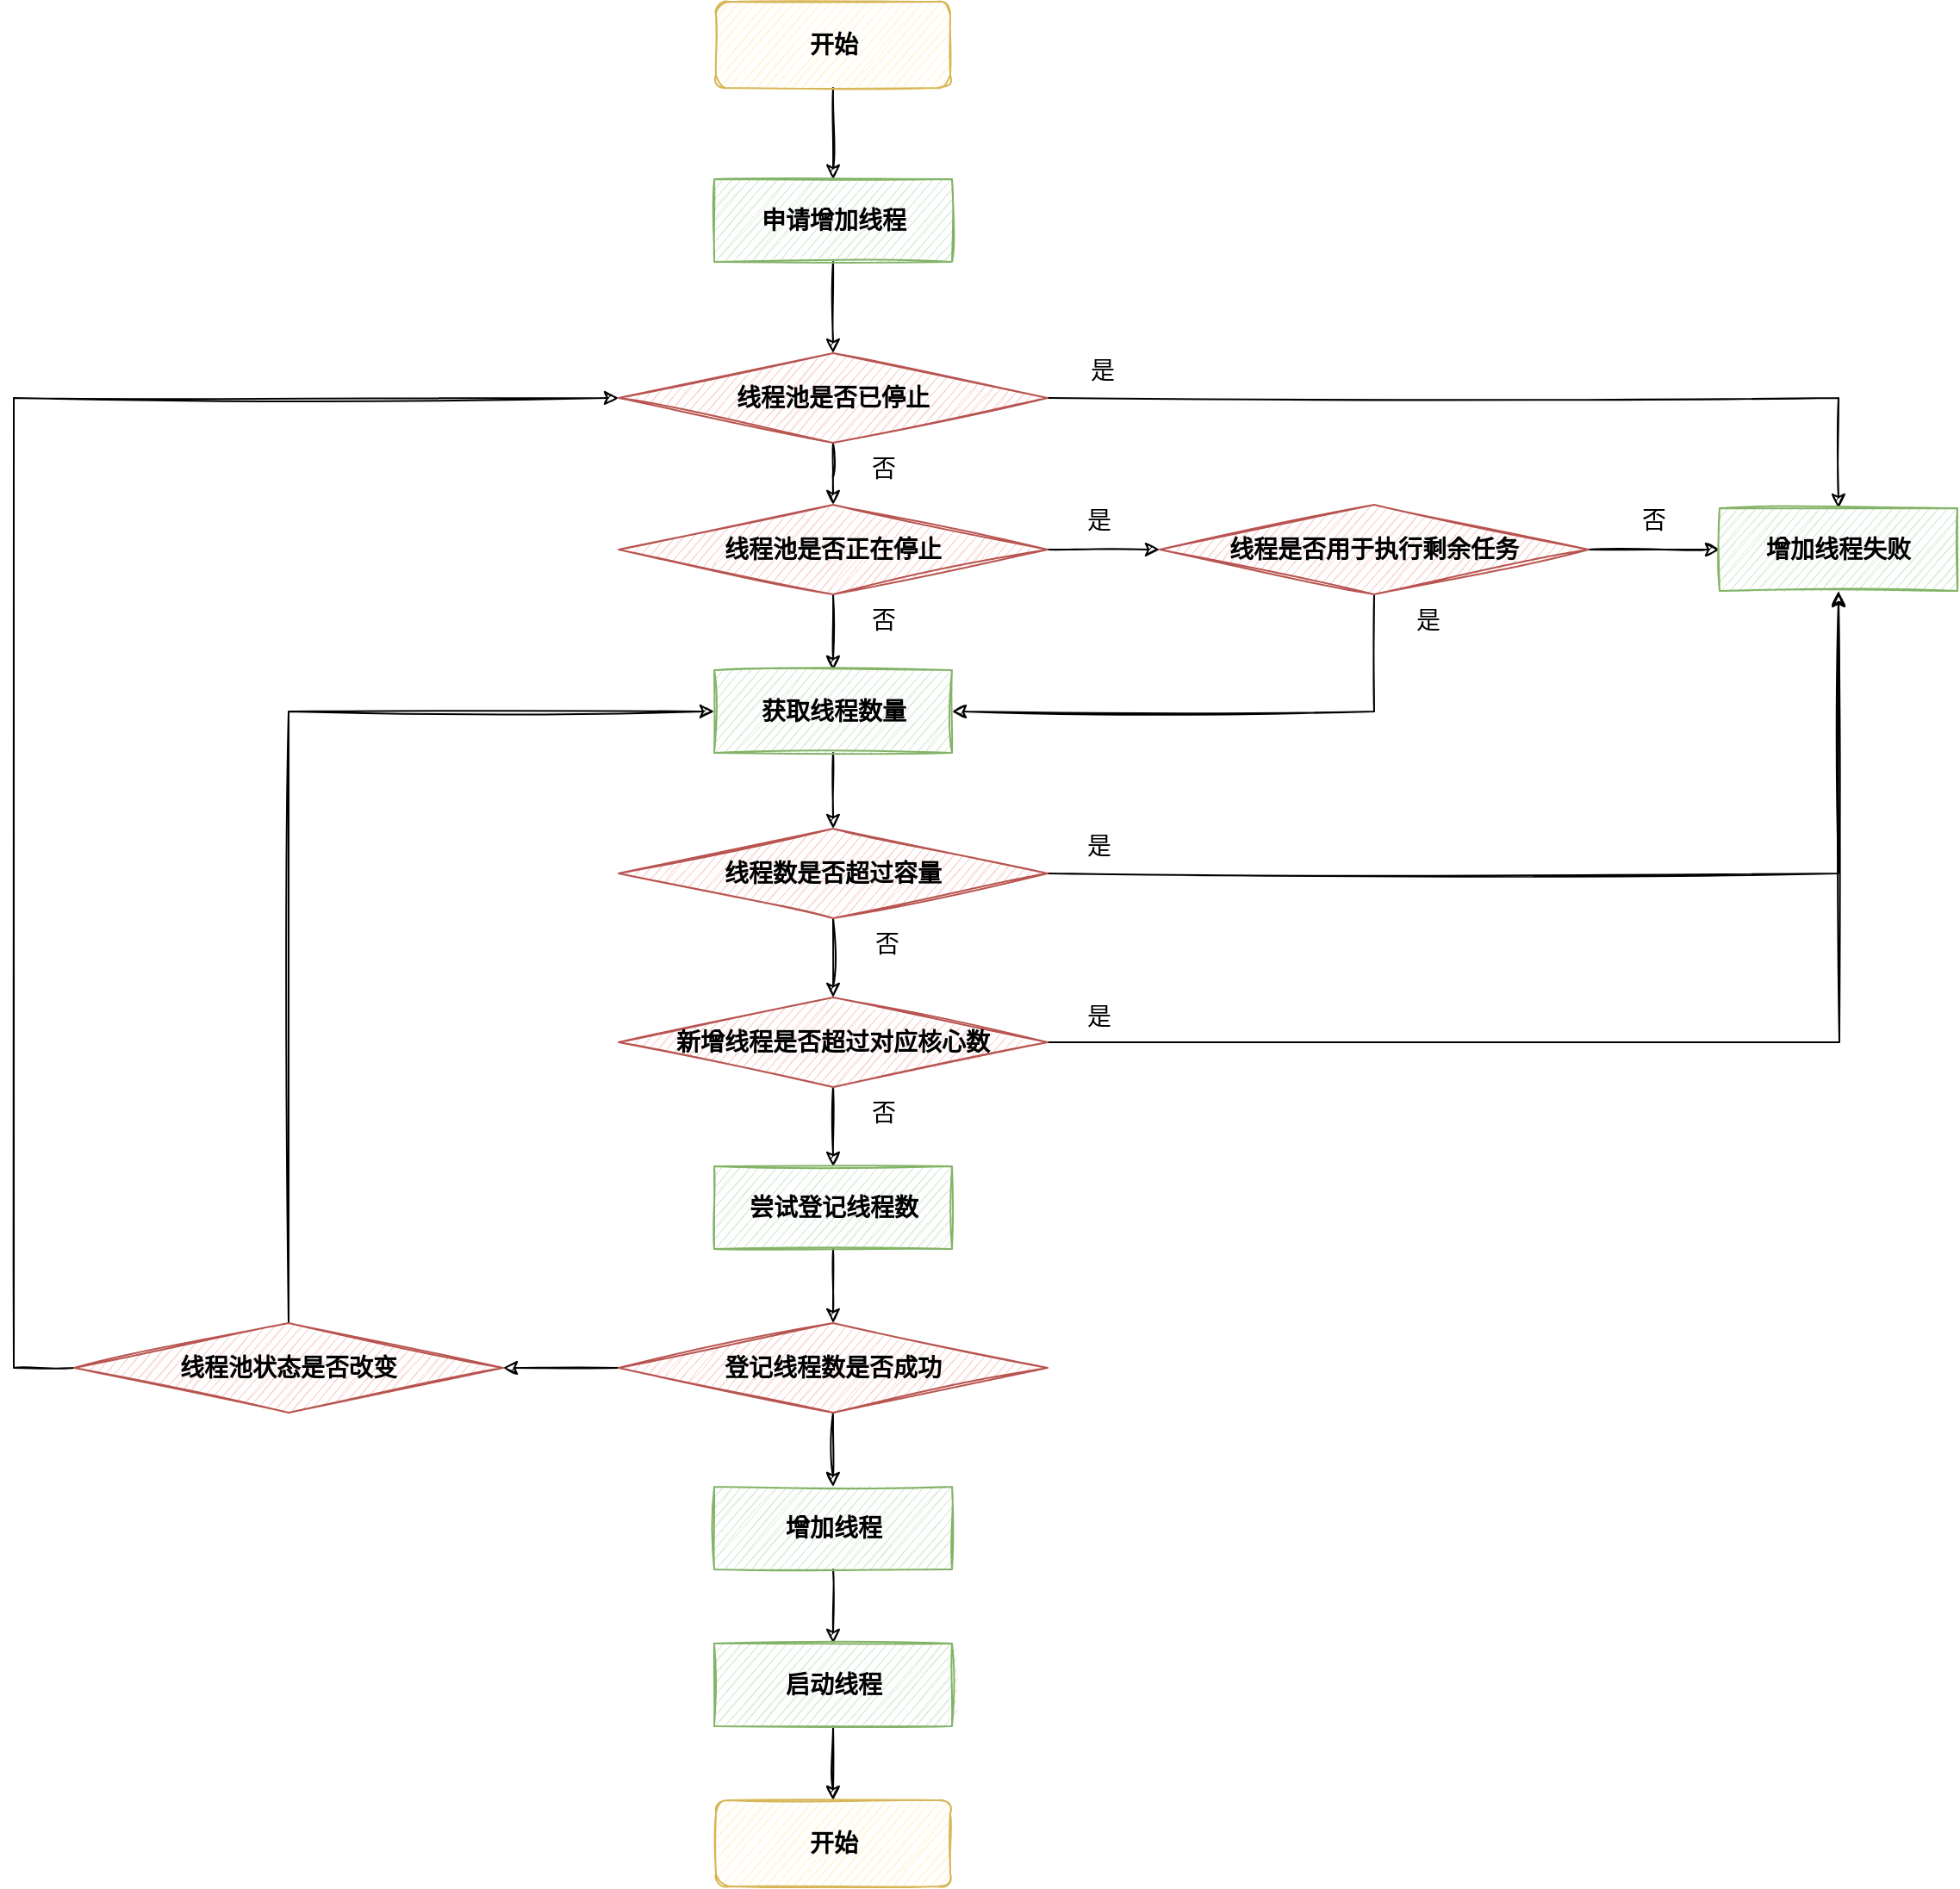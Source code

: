 <mxfile version="16.0.0" type="github">
  <diagram id="bxd2tpNLkaN-XFv4WDwM" name="第 1 页">
    <mxGraphModel dx="1822" dy="762" grid="0" gridSize="10" guides="1" tooltips="1" connect="1" arrows="1" fold="1" page="0" pageScale="1" pageWidth="827" pageHeight="1169" math="0" shadow="0">
      <root>
        <mxCell id="0" />
        <mxCell id="1" parent="0" />
        <mxCell id="Mx3tVR5YGephhx1hdb3c-16" value="" style="edgeStyle=orthogonalEdgeStyle;rounded=0;orthogonalLoop=1;jettySize=auto;html=1;sketch=1;" edge="1" parent="1" source="Mx3tVR5YGephhx1hdb3c-1" target="Mx3tVR5YGephhx1hdb3c-2">
          <mxGeometry relative="1" as="geometry" />
        </mxCell>
        <mxCell id="Mx3tVR5YGephhx1hdb3c-1" value="&lt;font style=&quot;font-size: 14px&quot;&gt;&lt;b&gt;开始&lt;/b&gt;&lt;/font&gt;" style="rounded=1;whiteSpace=wrap;html=1;fillColor=#fff2cc;strokeColor=#d6b656;sketch=1;" vertex="1" parent="1">
          <mxGeometry x="329.5" y="81" width="136" height="50" as="geometry" />
        </mxCell>
        <mxCell id="Mx3tVR5YGephhx1hdb3c-17" value="" style="edgeStyle=orthogonalEdgeStyle;rounded=0;orthogonalLoop=1;jettySize=auto;html=1;sketch=1;" edge="1" parent="1" source="Mx3tVR5YGephhx1hdb3c-2" target="Mx3tVR5YGephhx1hdb3c-3">
          <mxGeometry relative="1" as="geometry" />
        </mxCell>
        <mxCell id="Mx3tVR5YGephhx1hdb3c-2" value="&lt;b&gt;申请增加线程&lt;/b&gt;" style="rounded=0;whiteSpace=wrap;html=1;fontSize=14;fillColor=#d5e8d4;strokeColor=#82b366;sketch=1;" vertex="1" parent="1">
          <mxGeometry x="328.5" y="184" width="138" height="48" as="geometry" />
        </mxCell>
        <mxCell id="Mx3tVR5YGephhx1hdb3c-18" value="" style="edgeStyle=orthogonalEdgeStyle;rounded=0;orthogonalLoop=1;jettySize=auto;html=1;sketch=1;" edge="1" parent="1" source="Mx3tVR5YGephhx1hdb3c-3" target="Mx3tVR5YGephhx1hdb3c-4">
          <mxGeometry relative="1" as="geometry" />
        </mxCell>
        <mxCell id="Mx3tVR5YGephhx1hdb3c-29" style="edgeStyle=orthogonalEdgeStyle;rounded=0;orthogonalLoop=1;jettySize=auto;html=1;entryX=0.5;entryY=0;entryDx=0;entryDy=0;sketch=1;" edge="1" parent="1" source="Mx3tVR5YGephhx1hdb3c-3" target="Mx3tVR5YGephhx1hdb3c-6">
          <mxGeometry relative="1" as="geometry" />
        </mxCell>
        <mxCell id="Mx3tVR5YGephhx1hdb3c-3" value="&lt;b&gt;线程池是否已停止&lt;/b&gt;" style="rhombus;whiteSpace=wrap;html=1;sketch=1;fontSize=14;fillColor=#f8cecc;strokeColor=#b85450;" vertex="1" parent="1">
          <mxGeometry x="273" y="285" width="249" height="52" as="geometry" />
        </mxCell>
        <mxCell id="Mx3tVR5YGephhx1hdb3c-19" value="" style="edgeStyle=orthogonalEdgeStyle;rounded=0;orthogonalLoop=1;jettySize=auto;html=1;sketch=1;" edge="1" parent="1" source="Mx3tVR5YGephhx1hdb3c-4" target="Mx3tVR5YGephhx1hdb3c-7">
          <mxGeometry relative="1" as="geometry" />
        </mxCell>
        <mxCell id="Mx3tVR5YGephhx1hdb3c-27" value="" style="edgeStyle=orthogonalEdgeStyle;rounded=0;orthogonalLoop=1;jettySize=auto;html=1;sketch=1;" edge="1" parent="1" source="Mx3tVR5YGephhx1hdb3c-4" target="Mx3tVR5YGephhx1hdb3c-5">
          <mxGeometry relative="1" as="geometry" />
        </mxCell>
        <mxCell id="Mx3tVR5YGephhx1hdb3c-4" value="&lt;b&gt;线程池是否正在停止&lt;/b&gt;" style="rhombus;whiteSpace=wrap;html=1;sketch=1;fontSize=14;fillColor=#f8cecc;strokeColor=#b85450;" vertex="1" parent="1">
          <mxGeometry x="273" y="373" width="249" height="52" as="geometry" />
        </mxCell>
        <mxCell id="Mx3tVR5YGephhx1hdb3c-28" value="" style="edgeStyle=orthogonalEdgeStyle;rounded=0;orthogonalLoop=1;jettySize=auto;html=1;sketch=1;" edge="1" parent="1" source="Mx3tVR5YGephhx1hdb3c-5" target="Mx3tVR5YGephhx1hdb3c-6">
          <mxGeometry relative="1" as="geometry" />
        </mxCell>
        <mxCell id="Mx3tVR5YGephhx1hdb3c-30" style="edgeStyle=orthogonalEdgeStyle;rounded=0;orthogonalLoop=1;jettySize=auto;html=1;entryX=1;entryY=0.5;entryDx=0;entryDy=0;sketch=1;" edge="1" parent="1" source="Mx3tVR5YGephhx1hdb3c-5" target="Mx3tVR5YGephhx1hdb3c-7">
          <mxGeometry relative="1" as="geometry">
            <Array as="points">
              <mxPoint x="712" y="493" />
            </Array>
          </mxGeometry>
        </mxCell>
        <mxCell id="Mx3tVR5YGephhx1hdb3c-5" value="&lt;b&gt;线程是否用于执行剩余任务&lt;/b&gt;" style="rhombus;whiteSpace=wrap;html=1;sketch=1;fontSize=14;fillColor=#f8cecc;strokeColor=#b85450;" vertex="1" parent="1">
          <mxGeometry x="587" y="373" width="249" height="52" as="geometry" />
        </mxCell>
        <mxCell id="Mx3tVR5YGephhx1hdb3c-6" value="&lt;b&gt;增加线程失败&lt;/b&gt;" style="rounded=0;whiteSpace=wrap;html=1;fontSize=14;fillColor=#d5e8d4;strokeColor=#82b366;sketch=1;" vertex="1" parent="1">
          <mxGeometry x="912" y="375" width="138" height="48" as="geometry" />
        </mxCell>
        <mxCell id="Mx3tVR5YGephhx1hdb3c-20" value="" style="edgeStyle=orthogonalEdgeStyle;rounded=0;orthogonalLoop=1;jettySize=auto;html=1;sketch=1;" edge="1" parent="1" source="Mx3tVR5YGephhx1hdb3c-7" target="Mx3tVR5YGephhx1hdb3c-8">
          <mxGeometry relative="1" as="geometry" />
        </mxCell>
        <mxCell id="Mx3tVR5YGephhx1hdb3c-7" value="&lt;b&gt;获取线程数量&lt;/b&gt;" style="rounded=0;whiteSpace=wrap;html=1;fontSize=14;fillColor=#d5e8d4;strokeColor=#82b366;sketch=1;" vertex="1" parent="1">
          <mxGeometry x="328.5" y="469" width="138" height="48" as="geometry" />
        </mxCell>
        <mxCell id="Mx3tVR5YGephhx1hdb3c-21" value="" style="edgeStyle=orthogonalEdgeStyle;rounded=0;orthogonalLoop=1;jettySize=auto;html=1;sketch=1;" edge="1" parent="1" source="Mx3tVR5YGephhx1hdb3c-8" target="Mx3tVR5YGephhx1hdb3c-9">
          <mxGeometry relative="1" as="geometry" />
        </mxCell>
        <mxCell id="Mx3tVR5YGephhx1hdb3c-31" style="edgeStyle=orthogonalEdgeStyle;rounded=0;orthogonalLoop=1;jettySize=auto;html=1;entryX=0.5;entryY=1;entryDx=0;entryDy=0;sketch=1;" edge="1" parent="1" source="Mx3tVR5YGephhx1hdb3c-8" target="Mx3tVR5YGephhx1hdb3c-6">
          <mxGeometry relative="1" as="geometry" />
        </mxCell>
        <mxCell id="Mx3tVR5YGephhx1hdb3c-8" value="&lt;b&gt;线程数是否超过容量&lt;/b&gt;" style="rhombus;whiteSpace=wrap;html=1;sketch=1;fontSize=14;fillColor=#f8cecc;strokeColor=#b85450;" vertex="1" parent="1">
          <mxGeometry x="273" y="561" width="249" height="52" as="geometry" />
        </mxCell>
        <mxCell id="Mx3tVR5YGephhx1hdb3c-22" value="" style="edgeStyle=orthogonalEdgeStyle;rounded=0;orthogonalLoop=1;jettySize=auto;html=1;sketch=1;" edge="1" parent="1" source="Mx3tVR5YGephhx1hdb3c-9" target="Mx3tVR5YGephhx1hdb3c-10">
          <mxGeometry relative="1" as="geometry" />
        </mxCell>
        <mxCell id="Mx3tVR5YGephhx1hdb3c-32" style="edgeStyle=orthogonalEdgeStyle;rounded=0;orthogonalLoop=1;jettySize=auto;html=1;sketch=1;" edge="1" parent="1" source="Mx3tVR5YGephhx1hdb3c-9">
          <mxGeometry relative="1" as="geometry">
            <mxPoint x="981" y="424" as="targetPoint" />
          </mxGeometry>
        </mxCell>
        <mxCell id="Mx3tVR5YGephhx1hdb3c-9" value="&lt;b&gt;新增线程是否超过对应核心数&lt;/b&gt;" style="rhombus;whiteSpace=wrap;html=1;sketch=1;fontSize=14;fillColor=#f8cecc;strokeColor=#b85450;" vertex="1" parent="1">
          <mxGeometry x="273" y="659" width="249" height="52" as="geometry" />
        </mxCell>
        <mxCell id="Mx3tVR5YGephhx1hdb3c-23" value="" style="edgeStyle=orthogonalEdgeStyle;rounded=0;orthogonalLoop=1;jettySize=auto;html=1;sketch=1;" edge="1" parent="1" source="Mx3tVR5YGephhx1hdb3c-10" target="Mx3tVR5YGephhx1hdb3c-11">
          <mxGeometry relative="1" as="geometry" />
        </mxCell>
        <mxCell id="Mx3tVR5YGephhx1hdb3c-10" value="&lt;b&gt;尝试登记线程数&lt;/b&gt;" style="rounded=0;whiteSpace=wrap;html=1;fontSize=14;fillColor=#d5e8d4;strokeColor=#82b366;sketch=1;" vertex="1" parent="1">
          <mxGeometry x="328.5" y="757" width="138" height="48" as="geometry" />
        </mxCell>
        <mxCell id="Mx3tVR5YGephhx1hdb3c-24" value="" style="edgeStyle=orthogonalEdgeStyle;rounded=0;orthogonalLoop=1;jettySize=auto;html=1;sketch=1;" edge="1" parent="1" source="Mx3tVR5YGephhx1hdb3c-11" target="Mx3tVR5YGephhx1hdb3c-13">
          <mxGeometry relative="1" as="geometry" />
        </mxCell>
        <mxCell id="Mx3tVR5YGephhx1hdb3c-33" value="" style="edgeStyle=orthogonalEdgeStyle;rounded=0;orthogonalLoop=1;jettySize=auto;html=1;sketch=1;" edge="1" parent="1" source="Mx3tVR5YGephhx1hdb3c-11" target="Mx3tVR5YGephhx1hdb3c-12">
          <mxGeometry relative="1" as="geometry" />
        </mxCell>
        <mxCell id="Mx3tVR5YGephhx1hdb3c-11" value="&lt;b&gt;登记线程数是否成功&lt;/b&gt;" style="rhombus;whiteSpace=wrap;html=1;sketch=1;fontSize=14;fillColor=#f8cecc;strokeColor=#b85450;" vertex="1" parent="1">
          <mxGeometry x="273" y="848" width="249" height="52" as="geometry" />
        </mxCell>
        <mxCell id="Mx3tVR5YGephhx1hdb3c-34" style="edgeStyle=orthogonalEdgeStyle;rounded=0;orthogonalLoop=1;jettySize=auto;html=1;entryX=0;entryY=0.5;entryDx=0;entryDy=0;sketch=1;" edge="1" parent="1" source="Mx3tVR5YGephhx1hdb3c-12" target="Mx3tVR5YGephhx1hdb3c-7">
          <mxGeometry relative="1" as="geometry">
            <Array as="points">
              <mxPoint x="82" y="493" />
            </Array>
          </mxGeometry>
        </mxCell>
        <mxCell id="Mx3tVR5YGephhx1hdb3c-35" style="edgeStyle=orthogonalEdgeStyle;rounded=0;orthogonalLoop=1;jettySize=auto;html=1;entryX=0;entryY=0.5;entryDx=0;entryDy=0;sketch=1;" edge="1" parent="1" source="Mx3tVR5YGephhx1hdb3c-12" target="Mx3tVR5YGephhx1hdb3c-3">
          <mxGeometry relative="1" as="geometry">
            <Array as="points">
              <mxPoint x="-78" y="874" />
              <mxPoint x="-78" y="311" />
            </Array>
          </mxGeometry>
        </mxCell>
        <mxCell id="Mx3tVR5YGephhx1hdb3c-12" value="&lt;b&gt;线程池状态是否改变&lt;/b&gt;" style="rhombus;whiteSpace=wrap;html=1;sketch=1;fontSize=14;fillColor=#f8cecc;strokeColor=#b85450;" vertex="1" parent="1">
          <mxGeometry x="-43" y="848" width="249" height="52" as="geometry" />
        </mxCell>
        <mxCell id="Mx3tVR5YGephhx1hdb3c-25" value="" style="edgeStyle=orthogonalEdgeStyle;rounded=0;orthogonalLoop=1;jettySize=auto;html=1;sketch=1;" edge="1" parent="1" source="Mx3tVR5YGephhx1hdb3c-13" target="Mx3tVR5YGephhx1hdb3c-14">
          <mxGeometry relative="1" as="geometry" />
        </mxCell>
        <mxCell id="Mx3tVR5YGephhx1hdb3c-13" value="&lt;b&gt;增加线程&lt;/b&gt;" style="rounded=0;whiteSpace=wrap;html=1;fontSize=14;fillColor=#d5e8d4;strokeColor=#82b366;sketch=1;" vertex="1" parent="1">
          <mxGeometry x="328.5" y="943" width="138" height="48" as="geometry" />
        </mxCell>
        <mxCell id="Mx3tVR5YGephhx1hdb3c-26" value="" style="edgeStyle=orthogonalEdgeStyle;rounded=0;orthogonalLoop=1;jettySize=auto;html=1;sketch=1;" edge="1" parent="1" source="Mx3tVR5YGephhx1hdb3c-14" target="Mx3tVR5YGephhx1hdb3c-15">
          <mxGeometry relative="1" as="geometry" />
        </mxCell>
        <mxCell id="Mx3tVR5YGephhx1hdb3c-14" value="&lt;b&gt;启动线程&lt;/b&gt;" style="rounded=0;whiteSpace=wrap;html=1;fontSize=14;fillColor=#d5e8d4;strokeColor=#82b366;sketch=1;" vertex="1" parent="1">
          <mxGeometry x="328.5" y="1034" width="138" height="48" as="geometry" />
        </mxCell>
        <mxCell id="Mx3tVR5YGephhx1hdb3c-15" value="&lt;font style=&quot;font-size: 14px&quot;&gt;&lt;b&gt;开始&lt;/b&gt;&lt;/font&gt;" style="rounded=1;whiteSpace=wrap;html=1;fillColor=#fff2cc;strokeColor=#d6b656;sketch=1;" vertex="1" parent="1">
          <mxGeometry x="329.5" y="1125" width="136" height="50" as="geometry" />
        </mxCell>
        <mxCell id="Mx3tVR5YGephhx1hdb3c-36" value="是" style="text;html=1;strokeColor=none;fillColor=none;align=center;verticalAlign=middle;whiteSpace=wrap;rounded=0;sketch=1;fontSize=14;" vertex="1" parent="1">
          <mxGeometry x="524" y="280" width="60" height="30" as="geometry" />
        </mxCell>
        <mxCell id="Mx3tVR5YGephhx1hdb3c-37" value="是" style="text;html=1;strokeColor=none;fillColor=none;align=center;verticalAlign=middle;whiteSpace=wrap;rounded=0;sketch=1;fontSize=14;" vertex="1" parent="1">
          <mxGeometry x="522" y="367" width="60" height="30" as="geometry" />
        </mxCell>
        <mxCell id="Mx3tVR5YGephhx1hdb3c-38" value="否" style="text;html=1;strokeColor=none;fillColor=none;align=center;verticalAlign=middle;whiteSpace=wrap;rounded=0;sketch=1;fontSize=14;" vertex="1" parent="1">
          <mxGeometry x="397" y="425" width="60" height="30" as="geometry" />
        </mxCell>
        <mxCell id="Mx3tVR5YGephhx1hdb3c-39" value="否" style="text;html=1;strokeColor=none;fillColor=none;align=center;verticalAlign=middle;whiteSpace=wrap;rounded=0;sketch=1;fontSize=14;" vertex="1" parent="1">
          <mxGeometry x="397" y="337" width="60" height="30" as="geometry" />
        </mxCell>
        <mxCell id="Mx3tVR5YGephhx1hdb3c-40" value="否" style="text;html=1;strokeColor=none;fillColor=none;align=center;verticalAlign=middle;whiteSpace=wrap;rounded=0;sketch=1;fontSize=14;" vertex="1" parent="1">
          <mxGeometry x="844" y="367" width="60" height="30" as="geometry" />
        </mxCell>
        <mxCell id="Mx3tVR5YGephhx1hdb3c-41" value="是" style="text;html=1;strokeColor=none;fillColor=none;align=center;verticalAlign=middle;whiteSpace=wrap;rounded=0;sketch=1;fontSize=14;" vertex="1" parent="1">
          <mxGeometry x="713" y="425" width="60" height="30" as="geometry" />
        </mxCell>
        <mxCell id="Mx3tVR5YGephhx1hdb3c-42" value="是" style="text;html=1;strokeColor=none;fillColor=none;align=center;verticalAlign=middle;whiteSpace=wrap;rounded=0;sketch=1;fontSize=14;" vertex="1" parent="1">
          <mxGeometry x="522" y="556" width="60" height="30" as="geometry" />
        </mxCell>
        <mxCell id="Mx3tVR5YGephhx1hdb3c-43" value="是" style="text;html=1;strokeColor=none;fillColor=none;align=center;verticalAlign=middle;whiteSpace=wrap;rounded=0;sketch=1;fontSize=14;" vertex="1" parent="1">
          <mxGeometry x="522" y="655" width="60" height="30" as="geometry" />
        </mxCell>
        <mxCell id="Mx3tVR5YGephhx1hdb3c-44" value="否" style="text;html=1;strokeColor=none;fillColor=none;align=center;verticalAlign=middle;whiteSpace=wrap;rounded=0;sketch=1;fontSize=14;" vertex="1" parent="1">
          <mxGeometry x="399" y="613" width="60" height="30" as="geometry" />
        </mxCell>
        <mxCell id="Mx3tVR5YGephhx1hdb3c-45" value="否" style="text;html=1;strokeColor=none;fillColor=none;align=center;verticalAlign=middle;whiteSpace=wrap;rounded=0;sketch=1;fontSize=14;" vertex="1" parent="1">
          <mxGeometry x="397" y="711" width="60" height="30" as="geometry" />
        </mxCell>
      </root>
    </mxGraphModel>
  </diagram>
</mxfile>

